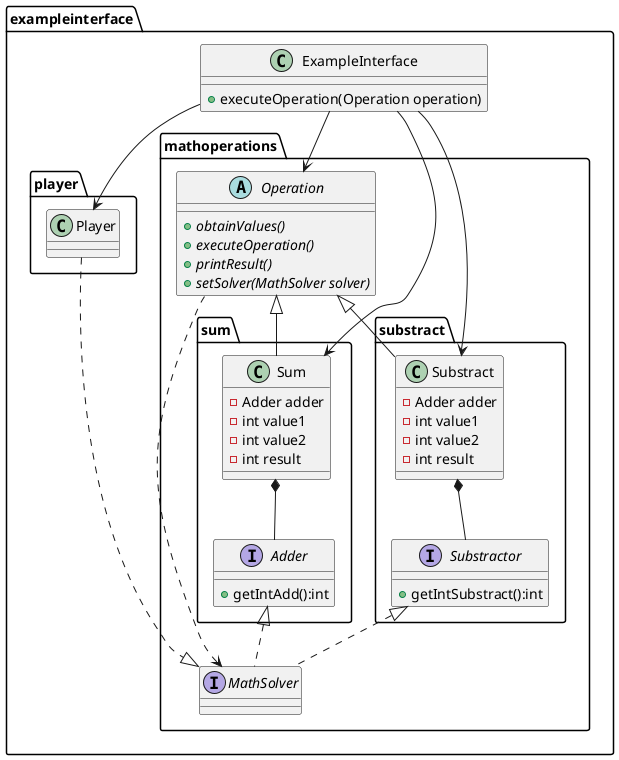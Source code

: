 @startuml

package exampleinterface{

    class ExampleInterface{
        +executeOperation(Operation operation)
    }

    package player{
        class Player{

        }
    }

    package mathoperations{
        abstract Operation{
            +{abstract}obtainValues()
            +{abstract}executeOperation()
            +{abstract}printResult()
            +{abstract}setSolver(MathSolver solver)
        }

        interface MathSolver{

        }

        package sum{
            interface Adder{
                +getIntAdd():int
            }

            class Sum{
                -Adder adder
                -int value1
                -int value2
                -int result
            }
            
            Sum *-- Adder
        }

        package substract{
            interface Substractor{
                +getIntSubstract():int
            }

            class Substract{
                -Adder adder
                -int value1
                -int value2
                -int result
            }
            
            Substract *-- Substractor
        }

        Sum -up-|> Operation
        Substract -up-|> Operation
        Operation ..> MathSolver
    }

    Player ..|> MathSolver

    MathSolver .up.|> Substractor
    MathSolver .up.|> Adder

    ExampleInterface --> Operation
    ExampleInterface --> Sum
    ExampleInterface --> Substract
    ExampleInterface --> Player
}


@enduml